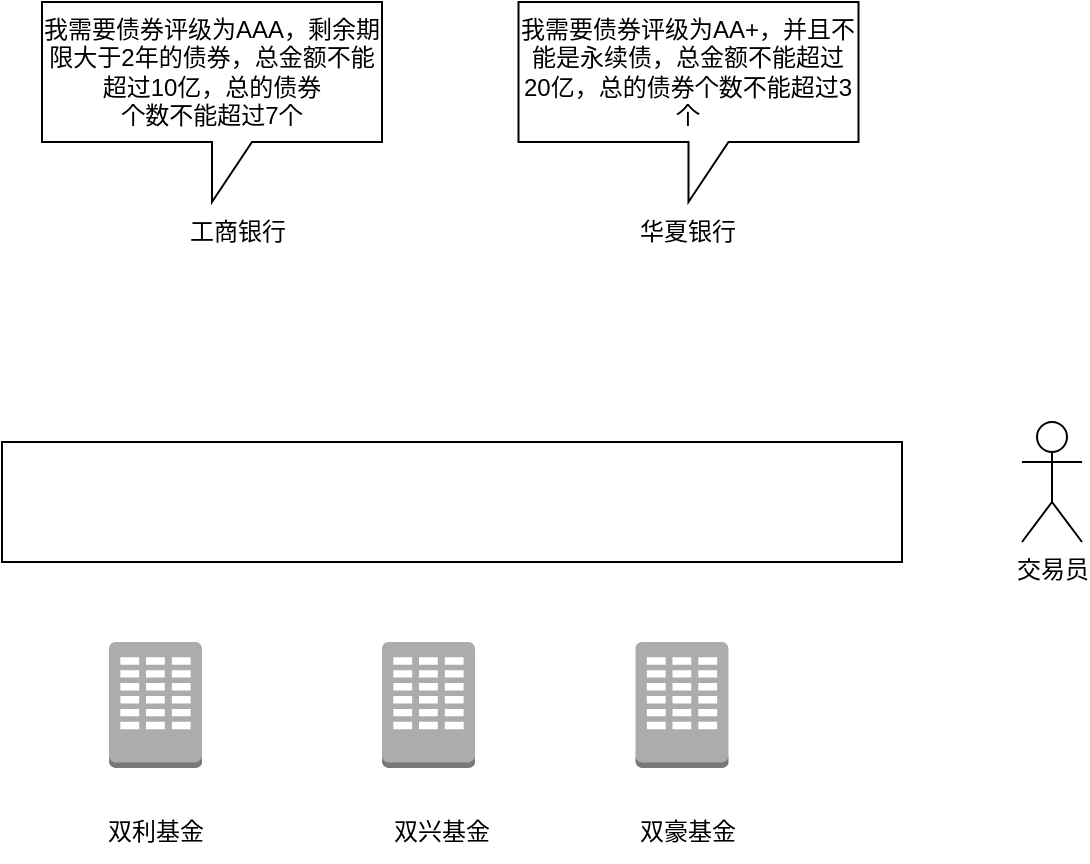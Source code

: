 <mxfile version="21.2.9" type="github">
  <diagram name="Page-1" id="mWCNj9ge6-Y0e8Chet4u">
    <mxGraphModel dx="1728" dy="930" grid="1" gridSize="10" guides="1" tooltips="1" connect="1" arrows="1" fold="1" page="1" pageScale="1" pageWidth="827" pageHeight="1169" math="0" shadow="0">
      <root>
        <mxCell id="0" />
        <mxCell id="1" parent="0" />
        <mxCell id="9FREwHzOWc3PfI8zNOFP-3" value="工商银行" style="text;html=1;strokeColor=none;fillColor=none;align=center;verticalAlign=middle;whiteSpace=wrap;rounded=0;" vertex="1" parent="1">
          <mxGeometry x="287.5" y="170" width="60" height="30" as="geometry" />
        </mxCell>
        <mxCell id="9FREwHzOWc3PfI8zNOFP-4" value="华夏银行" style="text;html=1;strokeColor=none;fillColor=none;align=center;verticalAlign=middle;whiteSpace=wrap;rounded=0;" vertex="1" parent="1">
          <mxGeometry x="513.25" y="170" width="60" height="30" as="geometry" />
        </mxCell>
        <mxCell id="9FREwHzOWc3PfI8zNOFP-5" value="" style="rounded=0;whiteSpace=wrap;html=1;" vertex="1" parent="1">
          <mxGeometry x="200" y="290" width="450" height="60" as="geometry" />
        </mxCell>
        <mxCell id="9FREwHzOWc3PfI8zNOFP-6" value="" style="outlineConnect=0;dashed=0;verticalLabelPosition=bottom;verticalAlign=top;align=center;html=1;shape=mxgraph.aws3.assignment_task;fillColor=#ACACAC;gradientColor=none;" vertex="1" parent="1">
          <mxGeometry x="253.5" y="390" width="46.5" height="63" as="geometry" />
        </mxCell>
        <mxCell id="9FREwHzOWc3PfI8zNOFP-7" value="" style="outlineConnect=0;dashed=0;verticalLabelPosition=bottom;verticalAlign=top;align=center;html=1;shape=mxgraph.aws3.assignment_task;fillColor=#ACACAC;gradientColor=none;" vertex="1" parent="1">
          <mxGeometry x="390" y="390" width="46.5" height="63" as="geometry" />
        </mxCell>
        <mxCell id="9FREwHzOWc3PfI8zNOFP-8" value="" style="outlineConnect=0;dashed=0;verticalLabelPosition=bottom;verticalAlign=top;align=center;html=1;shape=mxgraph.aws3.assignment_task;fillColor=#ACACAC;gradientColor=none;" vertex="1" parent="1">
          <mxGeometry x="516.75" y="390" width="46.5" height="63" as="geometry" />
        </mxCell>
        <mxCell id="9FREwHzOWc3PfI8zNOFP-9" value="双利基金" style="text;html=1;strokeColor=none;fillColor=none;align=center;verticalAlign=middle;whiteSpace=wrap;rounded=0;" vertex="1" parent="1">
          <mxGeometry x="246.75" y="470" width="60" height="30" as="geometry" />
        </mxCell>
        <mxCell id="9FREwHzOWc3PfI8zNOFP-10" value="双兴基金" style="text;html=1;strokeColor=none;fillColor=none;align=center;verticalAlign=middle;whiteSpace=wrap;rounded=0;" vertex="1" parent="1">
          <mxGeometry x="390" y="470" width="60" height="30" as="geometry" />
        </mxCell>
        <mxCell id="9FREwHzOWc3PfI8zNOFP-11" value="" style="shape=image;html=1;verticalAlign=top;verticalLabelPosition=bottom;labelBackgroundColor=#ffffff;imageAspect=0;aspect=fixed;image=https://cdn4.iconfinder.com/data/icons/48-bubbles/48/04.Bank-128.png" vertex="1" parent="1">
          <mxGeometry x="277.5" y="195" width="80" height="80" as="geometry" />
        </mxCell>
        <mxCell id="9FREwHzOWc3PfI8zNOFP-12" value="" style="shape=image;html=1;verticalAlign=top;verticalLabelPosition=bottom;labelBackgroundColor=#ffffff;imageAspect=0;aspect=fixed;image=https://cdn4.iconfinder.com/data/icons/48-bubbles/48/04.Bank-128.png" vertex="1" parent="1">
          <mxGeometry x="503.25" y="190" width="80" height="80" as="geometry" />
        </mxCell>
        <mxCell id="9FREwHzOWc3PfI8zNOFP-15" value="我需要债券评级为AAA，剩余期限大于2年的债券，总金额不能超过10亿，总的债券&lt;br&gt;个数不能超过7个" style="shape=callout;whiteSpace=wrap;html=1;perimeter=calloutPerimeter;" vertex="1" parent="1">
          <mxGeometry x="220" y="70" width="170" height="100" as="geometry" />
        </mxCell>
        <mxCell id="9FREwHzOWc3PfI8zNOFP-16" value="我需要债券评级为AA+，并且不能是永续债，总金额不能超过20亿，总的债券个数不能超过3个" style="shape=callout;whiteSpace=wrap;html=1;perimeter=calloutPerimeter;" vertex="1" parent="1">
          <mxGeometry x="458.25" y="70" width="170" height="100" as="geometry" />
        </mxCell>
        <mxCell id="9FREwHzOWc3PfI8zNOFP-17" value="双豪基金" style="text;html=1;strokeColor=none;fillColor=none;align=center;verticalAlign=middle;whiteSpace=wrap;rounded=0;" vertex="1" parent="1">
          <mxGeometry x="513.25" y="470" width="60" height="30" as="geometry" />
        </mxCell>
        <mxCell id="9FREwHzOWc3PfI8zNOFP-18" value="交易员" style="shape=umlActor;verticalLabelPosition=bottom;verticalAlign=top;html=1;outlineConnect=0;" vertex="1" parent="1">
          <mxGeometry x="710" y="280" width="30" height="60" as="geometry" />
        </mxCell>
      </root>
    </mxGraphModel>
  </diagram>
</mxfile>

